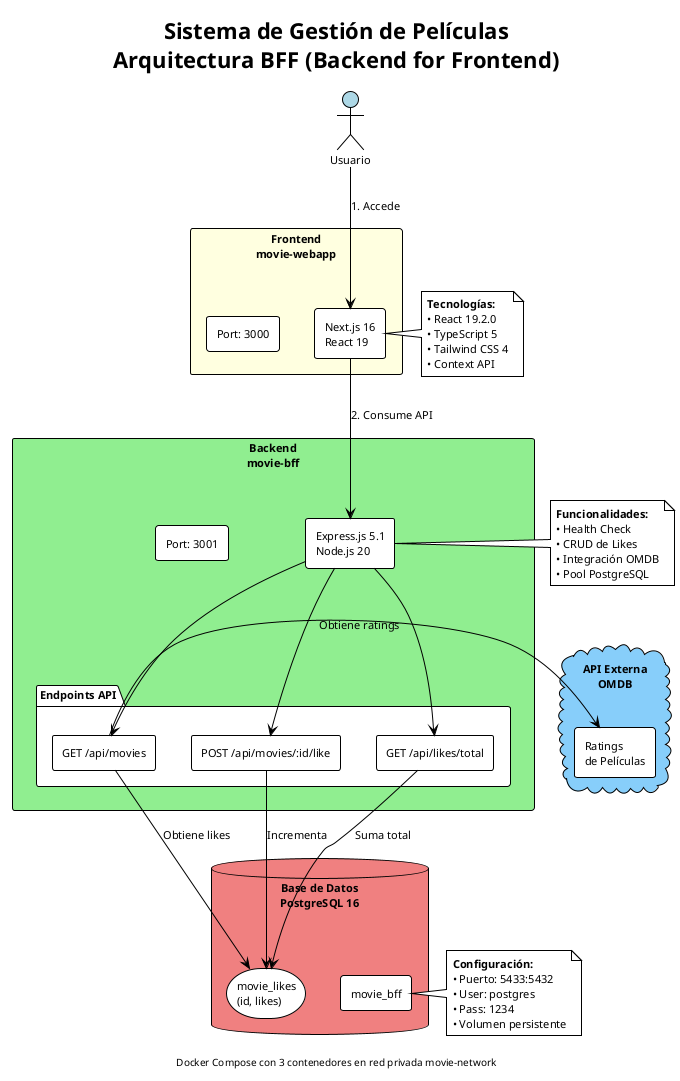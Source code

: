 @startuml Integración Sistema de Películas
!theme plain
skinparam backgroundColor white
skinparam defaultFontSize 11
skinparam componentStyle rectangle

title Sistema de Gestión de Películas\nArquitectura BFF (Backend for Frontend)

' ========================================
' Usuario
' ========================================
actor "Usuario" as user #LightBlue

' ========================================
' Contenedor Frontend
' ========================================
rectangle "Frontend\n**movie-webapp**" #LightYellow {
    component "Next.js 16\nReact 19" as nextjs
    component "Port: 3000" as port3000
}

' ========================================
' Contenedor Backend
' ========================================
rectangle "Backend\n**movie-bff**" #LightGreen {
    component "Express.js 5.1\nNode.js 20" as express
    component "Port: 3001" as port3001
    
    package "Endpoints API" {
        [GET /api/movies] as getMovies
        [POST /api/movies/:id/like] as postLike
        [GET /api/likes/total] as getTotal
    }
}

' ========================================
' Contenedor Database
' ========================================
database "Base de Datos\n**PostgreSQL 16**" #LightCoral {
    component "movie_bff" as db
    storage "movie_likes\n(id, likes)" as table
}

' ========================================
' Servicio Externo
' ========================================
cloud "API Externa\n**OMDB**" #LightSkyBlue {
    component "Ratings\nde Películas" as omdb
}

' ========================================
' Relaciones
' ========================================
user -down-> nextjs : "1. Accede"
nextjs -down-> express : "2. Consume API"

express -down-> getMovies
express -down-> postLike
express -down-> getTotal

getMovies -right-> omdb : "Obtiene ratings"
getMovies -down-> table : "Obtiene likes"
postLike -down-> table : "Incrementa"
getTotal -down-> table : "Suma total"

note right of nextjs
  **Tecnologías:**
  • React 19.2.0
  • TypeScript 5
  • Tailwind CSS 4
  • Context API
end note

note right of express
  **Funcionalidades:**
  • Health Check
  • CRUD de Likes
  • Integración OMDB
  • Pool PostgreSQL
end note

note right of db
  **Configuración:**
  • Puerto: 5433:5432
  • User: postgres
  • Pass: 1234
  • Volumen persistente
end note

footer Docker Compose con 3 contenedores en red privada movie-network

@enduml
